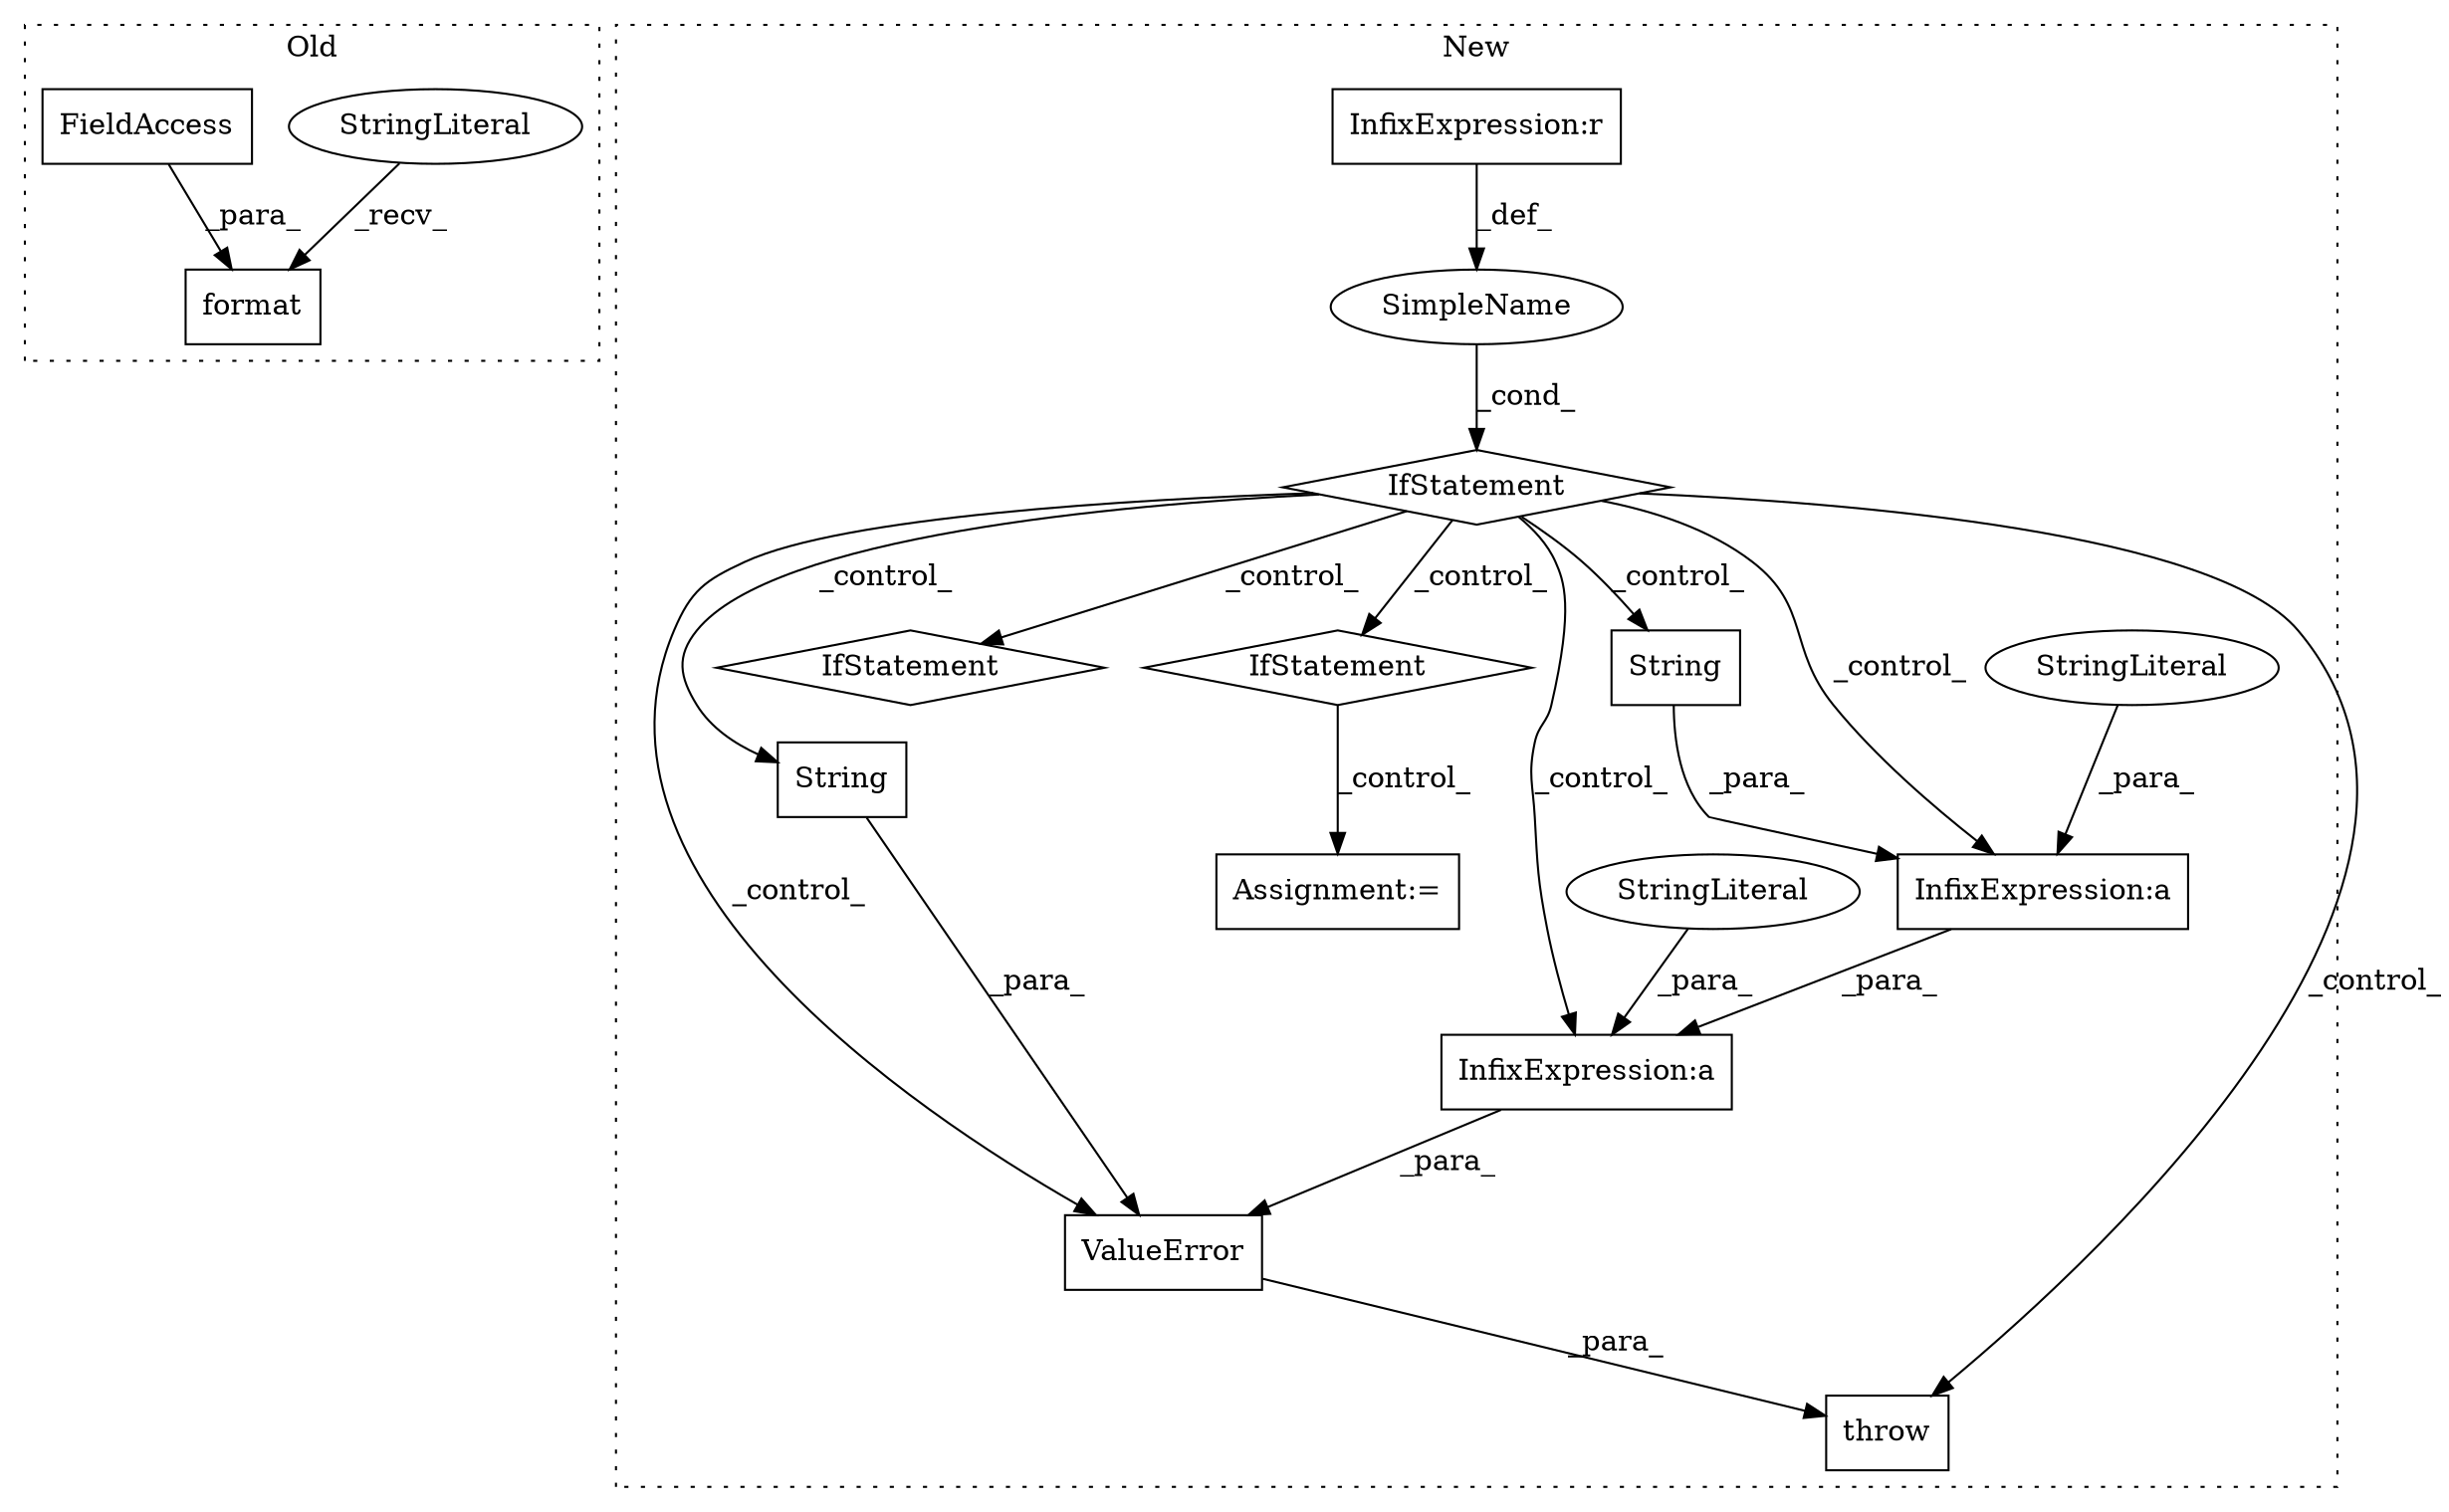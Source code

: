 digraph G {
subgraph cluster0 {
1 [label="format" a="32" s="27119,27135" l="7,1" shape="box"];
3 [label="StringLiteral" a="45" s="27112" l="6" shape="ellipse"];
9 [label="FieldAccess" a="22" s="27126" l="9" shape="box"];
label = "Old";
style="dotted";
}
subgraph cluster1 {
2 [label="String" a="32" s="2124,2142" l="7,1" shape="box"];
4 [label="IfStatement" a="25" s="1979,2018" l="4,2" shape="diamond"];
5 [label="SimpleName" a="42" s="" l="" shape="ellipse"];
6 [label="Assignment:=" a="7" s="2469" l="1" shape="box"];
7 [label="IfStatement" a="25" s="2156,2196" l="4,2" shape="diamond"];
8 [label="InfixExpression:r" a="27" s="1999" l="4" shape="box"];
10 [label="IfStatement" a="25" s="2269,2306" l="4,2" shape="diamond"];
11 [label="ValueError" a="32" s="2034,2143" l="11,1" shape="box"];
12 [label="throw" a="53" s="2028" l="6" shape="box"];
13 [label="String" a="32" s="2075,2095" l="7,1" shape="box"];
14 [label="InfixExpression:a" a="27" s="2097" l="3" shape="box"];
15 [label="InfixExpression:a" a="27" s="2072" l="3" shape="box"];
16 [label="StringLiteral" a="45" s="2100" l="23" shape="ellipse"];
17 [label="StringLiteral" a="45" s="2046" l="26" shape="ellipse"];
label = "New";
style="dotted";
}
2 -> 11 [label="_para_"];
3 -> 1 [label="_recv_"];
4 -> 2 [label="_control_"];
4 -> 10 [label="_control_"];
4 -> 13 [label="_control_"];
4 -> 15 [label="_control_"];
4 -> 11 [label="_control_"];
4 -> 12 [label="_control_"];
4 -> 14 [label="_control_"];
4 -> 7 [label="_control_"];
5 -> 4 [label="_cond_"];
8 -> 5 [label="_def_"];
9 -> 1 [label="_para_"];
10 -> 6 [label="_control_"];
11 -> 12 [label="_para_"];
13 -> 15 [label="_para_"];
14 -> 11 [label="_para_"];
15 -> 14 [label="_para_"];
16 -> 14 [label="_para_"];
17 -> 15 [label="_para_"];
}